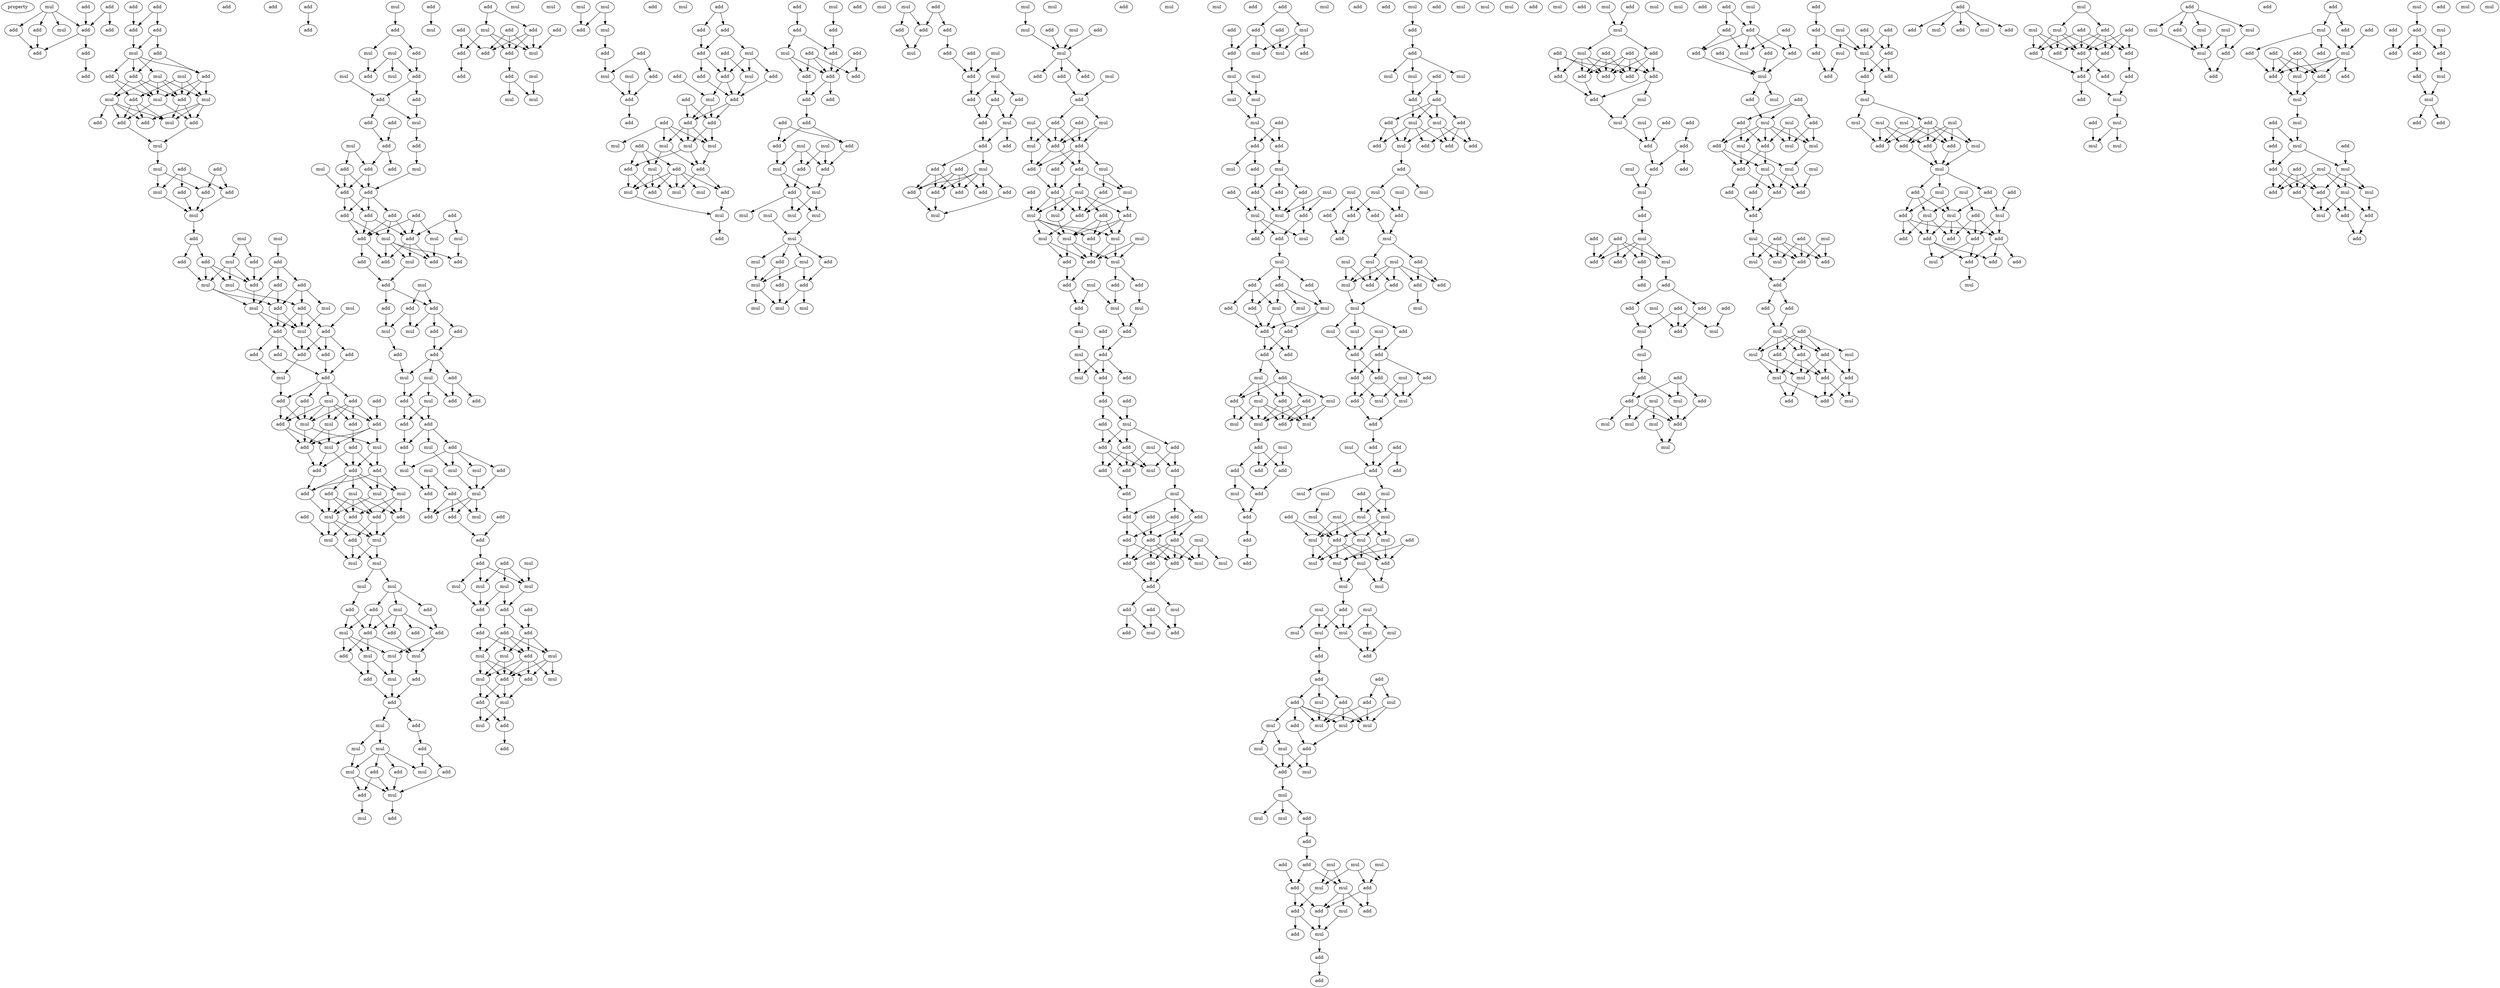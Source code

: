 digraph {
    node [fontcolor=black]
    property [mul=2,lf=1.8]
    0 [ label = mul ];
    1 [ label = add ];
    2 [ label = add ];
    3 [ label = add ];
    4 [ label = add ];
    5 [ label = add ];
    6 [ label = add ];
    7 [ label = mul ];
    8 [ label = add ];
    9 [ label = add ];
    10 [ label = add ];
    11 [ label = add ];
    12 [ label = add ];
    13 [ label = add ];
    14 [ label = add ];
    15 [ label = mul ];
    16 [ label = add ];
    17 [ label = mul ];
    18 [ label = add ];
    19 [ label = add ];
    20 [ label = mul ];
    21 [ label = add ];
    22 [ label = add ];
    23 [ label = mul ];
    24 [ label = add ];
    25 [ label = mul ];
    26 [ label = mul ];
    27 [ label = mul ];
    28 [ label = add ];
    29 [ label = add ];
    30 [ label = add ];
    31 [ label = add ];
    32 [ label = mul ];
    33 [ label = add ];
    34 [ label = add ];
    35 [ label = mul ];
    36 [ label = mul ];
    37 [ label = add ];
    38 [ label = add ];
    39 [ label = add ];
    40 [ label = mul ];
    41 [ label = mul ];
    42 [ label = add ];
    43 [ label = mul ];
    44 [ label = add ];
    45 [ label = mul ];
    46 [ label = add ];
    47 [ label = add ];
    48 [ label = add ];
    49 [ label = add ];
    50 [ label = add ];
    51 [ label = add ];
    52 [ label = mul ];
    53 [ label = mul ];
    54 [ label = add ];
    55 [ label = add ];
    56 [ label = mul ];
    57 [ label = mul ];
    58 [ label = mul ];
    59 [ label = mul ];
    60 [ label = add ];
    61 [ label = add ];
    62 [ label = add ];
    63 [ label = add ];
    64 [ label = add ];
    65 [ label = add ];
    66 [ label = add ];
    67 [ label = add ];
    68 [ label = mul ];
    69 [ label = add ];
    70 [ label = add ];
    71 [ label = add ];
    72 [ label = mul ];
    73 [ label = add ];
    74 [ label = add ];
    75 [ label = mul ];
    76 [ label = add ];
    77 [ label = mul ];
    78 [ label = add ];
    79 [ label = add ];
    80 [ label = add ];
    81 [ label = mul ];
    82 [ label = mul ];
    83 [ label = add ];
    84 [ label = add ];
    85 [ label = add ];
    86 [ label = mul ];
    87 [ label = mul ];
    88 [ label = mul ];
    89 [ label = add ];
    90 [ label = add ];
    91 [ label = add ];
    92 [ label = add ];
    93 [ label = add ];
    94 [ label = add ];
    95 [ label = mul ];
    96 [ label = add ];
    97 [ label = mul ];
    98 [ label = mul ];
    99 [ label = mul ];
    100 [ label = mul ];
    101 [ label = mul ];
    102 [ label = mul ];
    103 [ label = add ];
    104 [ label = add ];
    105 [ label = add ];
    106 [ label = mul ];
    107 [ label = add ];
    108 [ label = mul ];
    109 [ label = add ];
    110 [ label = add ];
    111 [ label = add ];
    112 [ label = mul ];
    113 [ label = mul ];
    114 [ label = mul ];
    115 [ label = add ];
    116 [ label = mul ];
    117 [ label = add ];
    118 [ label = add ];
    119 [ label = add ];
    120 [ label = add ];
    121 [ label = add ];
    122 [ label = mul ];
    123 [ label = add ];
    124 [ label = mul ];
    125 [ label = mul ];
    126 [ label = add ];
    127 [ label = add ];
    128 [ label = mul ];
    129 [ label = add ];
    130 [ label = mul ];
    131 [ label = mul ];
    132 [ label = add ];
    133 [ label = add ];
    134 [ label = mul ];
    135 [ label = add ];
    136 [ label = add ];
    137 [ label = add ];
    138 [ label = mul ];
    139 [ label = add ];
    140 [ label = mul ];
    141 [ label = add ];
    142 [ label = mul ];
    143 [ label = add ];
    144 [ label = mul ];
    145 [ label = mul ];
    146 [ label = add ];
    147 [ label = add ];
    148 [ label = add ];
    149 [ label = add ];
    150 [ label = mul ];
    151 [ label = add ];
    152 [ label = add ];
    153 [ label = mul ];
    154 [ label = add ];
    155 [ label = mul ];
    156 [ label = mul ];
    157 [ label = add ];
    158 [ label = add ];
    159 [ label = add ];
    160 [ label = add ];
    161 [ label = add ];
    162 [ label = add ];
    163 [ label = add ];
    164 [ label = add ];
    165 [ label = add ];
    166 [ label = add ];
    167 [ label = mul ];
    168 [ label = mul ];
    169 [ label = add ];
    170 [ label = mul ];
    171 [ label = add ];
    172 [ label = add ];
    173 [ label = add ];
    174 [ label = add ];
    175 [ label = add ];
    176 [ label = mul ];
    177 [ label = add ];
    178 [ label = mul ];
    179 [ label = add ];
    180 [ label = add ];
    181 [ label = add ];
    182 [ label = mul ];
    183 [ label = mul ];
    184 [ label = add ];
    185 [ label = add ];
    186 [ label = add ];
    187 [ label = add ];
    188 [ label = add ];
    189 [ label = mul ];
    190 [ label = mul ];
    191 [ label = add ];
    192 [ label = add ];
    193 [ label = mul ];
    194 [ label = add ];
    195 [ label = add ];
    196 [ label = add ];
    197 [ label = mul ];
    198 [ label = add ];
    199 [ label = add ];
    200 [ label = mul ];
    201 [ label = mul ];
    202 [ label = mul ];
    203 [ label = mul ];
    204 [ label = add ];
    205 [ label = add ];
    206 [ label = add ];
    207 [ label = mul ];
    208 [ label = add ];
    209 [ label = mul ];
    210 [ label = add ];
    211 [ label = add ];
    212 [ label = add ];
    213 [ label = add ];
    214 [ label = mul ];
    215 [ label = add ];
    216 [ label = mul ];
    217 [ label = mul ];
    218 [ label = mul ];
    219 [ label = mul ];
    220 [ label = add ];
    221 [ label = add ];
    222 [ label = add ];
    223 [ label = add ];
    224 [ label = add ];
    225 [ label = add ];
    226 [ label = add ];
    227 [ label = mul ];
    228 [ label = mul ];
    229 [ label = mul ];
    230 [ label = mul ];
    231 [ label = add ];
    232 [ label = mul ];
    233 [ label = add ];
    234 [ label = mul ];
    235 [ label = add ];
    236 [ label = add ];
    237 [ label = mul ];
    238 [ label = add ];
    239 [ label = add ];
    240 [ label = mul ];
    241 [ label = add ];
    242 [ label = add ];
    243 [ label = add ];
    244 [ label = add ];
    245 [ label = add ];
    246 [ label = mul ];
    247 [ label = add ];
    248 [ label = mul ];
    249 [ label = add ];
    250 [ label = add ];
    251 [ label = mul ];
    252 [ label = add ];
    253 [ label = mul ];
    254 [ label = add ];
    255 [ label = mul ];
    256 [ label = mul ];
    257 [ label = mul ];
    258 [ label = mul ];
    259 [ label = mul ];
    260 [ label = add ];
    261 [ label = mul ];
    262 [ label = add ];
    263 [ label = add ];
    264 [ label = add ];
    265 [ label = mul ];
    266 [ label = mul ];
    267 [ label = mul ];
    268 [ label = add ];
    269 [ label = add ];
    270 [ label = add ];
    271 [ label = add ];
    272 [ label = add ];
    273 [ label = add ];
    274 [ label = mul ];
    275 [ label = add ];
    276 [ label = add ];
    277 [ label = add ];
    278 [ label = add ];
    279 [ label = add ];
    280 [ label = mul ];
    281 [ label = add ];
    282 [ label = mul ];
    283 [ label = add ];
    284 [ label = add ];
    285 [ label = add ];
    286 [ label = add ];
    287 [ label = add ];
    288 [ label = add ];
    289 [ label = mul ];
    290 [ label = mul ];
    291 [ label = mul ];
    292 [ label = mul ];
    293 [ label = add ];
    294 [ label = add ];
    295 [ label = add ];
    296 [ label = mul ];
    297 [ label = mul ];
    298 [ label = add ];
    299 [ label = add ];
    300 [ label = mul ];
    301 [ label = mul ];
    302 [ label = mul ];
    303 [ label = mul ];
    304 [ label = add ];
    305 [ label = add ];
    306 [ label = add ];
    307 [ label = add ];
    308 [ label = add ];
    309 [ label = mul ];
    310 [ label = add ];
    311 [ label = add ];
    312 [ label = add ];
    313 [ label = add ];
    314 [ label = add ];
    315 [ label = add ];
    316 [ label = add ];
    317 [ label = add ];
    318 [ label = add ];
    319 [ label = add ];
    320 [ label = add ];
    321 [ label = add ];
    322 [ label = mul ];
    323 [ label = mul ];
    324 [ label = add ];
    325 [ label = mul ];
    326 [ label = add ];
    327 [ label = mul ];
    328 [ label = add ];
    329 [ label = mul ];
    330 [ label = mul ];
    331 [ label = mul ];
    332 [ label = mul ];
    333 [ label = mul ];
    334 [ label = mul ];
    335 [ label = add ];
    336 [ label = add ];
    337 [ label = mul ];
    338 [ label = add ];
    339 [ label = mul ];
    340 [ label = add ];
    341 [ label = mul ];
    342 [ label = mul ];
    343 [ label = mul ];
    344 [ label = mul ];
    345 [ label = mul ];
    346 [ label = add ];
    347 [ label = add ];
    348 [ label = add ];
    349 [ label = add ];
    350 [ label = mul ];
    351 [ label = add ];
    352 [ label = mul ];
    353 [ label = add ];
    354 [ label = add ];
    355 [ label = mul ];
    356 [ label = add ];
    357 [ label = add ];
    358 [ label = add ];
    359 [ label = add ];
    360 [ label = mul ];
    361 [ label = add ];
    362 [ label = add ];
    363 [ label = add ];
    364 [ label = add ];
    365 [ label = mul ];
    366 [ label = add ];
    367 [ label = add ];
    368 [ label = add ];
    369 [ label = add ];
    370 [ label = add ];
    371 [ label = mul ];
    372 [ label = mul ];
    373 [ label = add ];
    374 [ label = mul ];
    375 [ label = mul ];
    376 [ label = add ];
    377 [ label = mul ];
    378 [ label = mul ];
    379 [ label = add ];
    380 [ label = mul ];
    381 [ label = add ];
    382 [ label = add ];
    383 [ label = add ];
    384 [ label = add ];
    385 [ label = add ];
    386 [ label = mul ];
    387 [ label = add ];
    388 [ label = mul ];
    389 [ label = mul ];
    390 [ label = add ];
    391 [ label = mul ];
    392 [ label = add ];
    393 [ label = add ];
    394 [ label = mul ];
    395 [ label = add ];
    396 [ label = add ];
    397 [ label = add ];
    398 [ label = mul ];
    399 [ label = add ];
    400 [ label = mul ];
    401 [ label = add ];
    402 [ label = add ];
    403 [ label = add ];
    404 [ label = mul ];
    405 [ label = mul ];
    406 [ label = add ];
    407 [ label = mul ];
    408 [ label = add ];
    409 [ label = mul ];
    410 [ label = mul ];
    411 [ label = mul ];
    412 [ label = add ];
    413 [ label = add ];
    414 [ label = mul ];
    415 [ label = add ];
    416 [ label = mul ];
    417 [ label = add ];
    418 [ label = add ];
    419 [ label = mul ];
    420 [ label = mul ];
    421 [ label = mul ];
    422 [ label = add ];
    423 [ label = add ];
    424 [ label = add ];
    425 [ label = mul ];
    426 [ label = add ];
    427 [ label = mul ];
    428 [ label = add ];
    429 [ label = mul ];
    430 [ label = add ];
    431 [ label = add ];
    432 [ label = add ];
    433 [ label = add ];
    434 [ label = add ];
    435 [ label = mul ];
    436 [ label = add ];
    437 [ label = mul ];
    438 [ label = add ];
    439 [ label = add ];
    440 [ label = add ];
    441 [ label = add ];
    442 [ label = add ];
    443 [ label = mul ];
    444 [ label = add ];
    445 [ label = mul ];
    446 [ label = add ];
    447 [ label = add ];
    448 [ label = add ];
    449 [ label = add ];
    450 [ label = mul ];
    451 [ label = add ];
    452 [ label = add ];
    453 [ label = add ];
    454 [ label = add ];
    455 [ label = mul ];
    456 [ label = add ];
    457 [ label = mul ];
    458 [ label = add ];
    459 [ label = add ];
    460 [ label = mul ];
    461 [ label = add ];
    462 [ label = add ];
    463 [ label = mul ];
    464 [ label = add ];
    465 [ label = add ];
    466 [ label = add ];
    467 [ label = mul ];
    468 [ label = mul ];
    469 [ label = add ];
    470 [ label = add ];
    471 [ label = add ];
    472 [ label = mul ];
    473 [ label = add ];
    474 [ label = mul ];
    475 [ label = add ];
    476 [ label = mul ];
    477 [ label = mul ];
    478 [ label = mul ];
    479 [ label = mul ];
    480 [ label = add ];
    481 [ label = mul ];
    482 [ label = add ];
    483 [ label = add ];
    484 [ label = add ];
    485 [ label = mul ];
    486 [ label = mul ];
    487 [ label = add ];
    488 [ label = add ];
    489 [ label = add ];
    490 [ label = mul ];
    491 [ label = add ];
    492 [ label = add ];
    493 [ label = mul ];
    494 [ label = mul ];
    495 [ label = mul ];
    496 [ label = add ];
    497 [ label = add ];
    498 [ label = add ];
    499 [ label = mul ];
    500 [ label = add ];
    501 [ label = add ];
    502 [ label = add ];
    503 [ label = add ];
    504 [ label = mul ];
    505 [ label = add ];
    506 [ label = mul ];
    507 [ label = mul ];
    508 [ label = add ];
    509 [ label = add ];
    510 [ label = add ];
    511 [ label = add ];
    512 [ label = mul ];
    513 [ label = add ];
    514 [ label = mul ];
    515 [ label = add ];
    516 [ label = add ];
    517 [ label = add ];
    518 [ label = mul ];
    519 [ label = mul ];
    520 [ label = mul ];
    521 [ label = add ];
    522 [ label = mul ];
    523 [ label = mul ];
    524 [ label = add ];
    525 [ label = add ];
    526 [ label = add ];
    527 [ label = add ];
    528 [ label = add ];
    529 [ label = mul ];
    530 [ label = add ];
    531 [ label = add ];
    532 [ label = add ];
    533 [ label = mul ];
    534 [ label = add ];
    535 [ label = add ];
    536 [ label = add ];
    537 [ label = add ];
    538 [ label = mul ];
    539 [ label = mul ];
    540 [ label = mul ];
    541 [ label = add ];
    542 [ label = add ];
    543 [ label = add ];
    544 [ label = add ];
    545 [ label = mul ];
    546 [ label = mul ];
    547 [ label = add ];
    548 [ label = add ];
    549 [ label = add ];
    550 [ label = add ];
    551 [ label = mul ];
    552 [ label = add ];
    553 [ label = add ];
    554 [ label = mul ];
    555 [ label = mul ];
    556 [ label = mul ];
    557 [ label = mul ];
    558 [ label = add ];
    559 [ label = add ];
    560 [ label = add ];
    561 [ label = add ];
    562 [ label = add ];
    563 [ label = mul ];
    564 [ label = mul ];
    565 [ label = mul ];
    566 [ label = add ];
    567 [ label = mul ];
    568 [ label = add ];
    569 [ label = add ];
    570 [ label = add ];
    571 [ label = add ];
    572 [ label = mul ];
    573 [ label = mul ];
    574 [ label = mul ];
    575 [ label = mul ];
    576 [ label = mul ];
    577 [ label = add ];
    578 [ label = mul ];
    579 [ label = add ];
    580 [ label = add ];
    581 [ label = add ];
    582 [ label = mul ];
    583 [ label = add ];
    584 [ label = add ];
    585 [ label = mul ];
    586 [ label = add ];
    587 [ label = mul ];
    588 [ label = mul ];
    589 [ label = add ];
    590 [ label = add ];
    591 [ label = mul ];
    592 [ label = mul ];
    593 [ label = add ];
    594 [ label = add ];
    595 [ label = add ];
    596 [ label = add ];
    597 [ label = mul ];
    598 [ label = mul ];
    599 [ label = mul ];
    600 [ label = mul ];
    601 [ label = mul ];
    602 [ label = add ];
    603 [ label = mul ];
    604 [ label = mul ];
    605 [ label = mul ];
    606 [ label = add ];
    607 [ label = add ];
    608 [ label = mul ];
    609 [ label = mul ];
    610 [ label = mul ];
    611 [ label = add ];
    612 [ label = mul ];
    613 [ label = mul ];
    614 [ label = mul ];
    615 [ label = mul ];
    616 [ label = mul ];
    617 [ label = mul ];
    618 [ label = add ];
    619 [ label = mul ];
    620 [ label = mul ];
    621 [ label = mul ];
    622 [ label = mul ];
    623 [ label = mul ];
    624 [ label = add ];
    625 [ label = add ];
    626 [ label = add ];
    627 [ label = add ];
    628 [ label = mul ];
    629 [ label = add ];
    630 [ label = add ];
    631 [ label = add ];
    632 [ label = mul ];
    633 [ label = mul ];
    634 [ label = mul ];
    635 [ label = add ];
    636 [ label = mul ];
    637 [ label = mul ];
    638 [ label = mul ];
    639 [ label = mul ];
    640 [ label = add ];
    641 [ label = mul ];
    642 [ label = add ];
    643 [ label = mul ];
    644 [ label = mul ];
    645 [ label = mul ];
    646 [ label = add ];
    647 [ label = add ];
    648 [ label = mul ];
    649 [ label = mul ];
    650 [ label = add ];
    651 [ label = mul ];
    652 [ label = add ];
    653 [ label = add ];
    654 [ label = add ];
    655 [ label = mul ];
    656 [ label = mul ];
    657 [ label = add ];
    658 [ label = add ];
    659 [ label = add ];
    660 [ label = mul ];
    661 [ label = add ];
    662 [ label = mul ];
    663 [ label = add ];
    664 [ label = add ];
    665 [ label = mul ];
    666 [ label = add ];
    667 [ label = mul ];
    668 [ label = add ];
    669 [ label = mul ];
    670 [ label = add ];
    671 [ label = mul ];
    672 [ label = add ];
    673 [ label = add ];
    674 [ label = add ];
    675 [ label = add ];
    676 [ label = mul ];
    677 [ label = add ];
    678 [ label = add ];
    679 [ label = add ];
    680 [ label = add ];
    681 [ label = add ];
    682 [ label = mul ];
    683 [ label = add ];
    684 [ label = mul ];
    685 [ label = mul ];
    686 [ label = add ];
    687 [ label = mul ];
    688 [ label = add ];
    689 [ label = add ];
    690 [ label = add ];
    691 [ label = mul ];
    692 [ label = add ];
    693 [ label = add ];
    694 [ label = mul ];
    695 [ label = add ];
    696 [ label = add ];
    697 [ label = mul ];
    698 [ label = mul ];
    699 [ label = add ];
    700 [ label = add ];
    701 [ label = add ];
    702 [ label = add ];
    703 [ label = mul ];
    704 [ label = add ];
    705 [ label = add ];
    706 [ label = add ];
    707 [ label = add ];
    708 [ label = mul ];
    709 [ label = add ];
    710 [ label = add ];
    711 [ label = mul ];
    712 [ label = add ];
    713 [ label = mul ];
    714 [ label = mul ];
    715 [ label = add ];
    716 [ label = add ];
    717 [ label = add ];
    718 [ label = add ];
    719 [ label = mul ];
    720 [ label = mul ];
    721 [ label = mul ];
    722 [ label = mul ];
    723 [ label = add ];
    724 [ label = mul ];
    725 [ label = mul ];
    726 [ label = add ];
    727 [ label = mul ];
    728 [ label = add ];
    729 [ label = add ];
    730 [ label = add ];
    731 [ label = add ];
    732 [ label = add ];
    733 [ label = add ];
    734 [ label = add ];
    735 [ label = add ];
    736 [ label = mul ];
    737 [ label = mul ];
    738 [ label = add ];
    739 [ label = add ];
    740 [ label = mul ];
    741 [ label = add ];
    742 [ label = add ];
    743 [ label = mul ];
    744 [ label = mul ];
    745 [ label = add ];
    746 [ label = add ];
    747 [ label = mul ];
    748 [ label = mul ];
    749 [ label = mul ];
    750 [ label = mul ];
    751 [ label = add ];
    752 [ label = mul ];
    753 [ label = mul ];
    754 [ label = add ];
    755 [ label = add ];
    756 [ label = add ];
    757 [ label = add ];
    758 [ label = add ];
    759 [ label = mul ];
    760 [ label = add ];
    761 [ label = mul ];
    762 [ label = add ];
    763 [ label = add ];
    764 [ label = mul ];
    765 [ label = mul ];
    766 [ label = add ];
    767 [ label = add ];
    768 [ label = add ];
    769 [ label = add ];
    770 [ label = add ];
    771 [ label = mul ];
    772 [ label = add ];
    773 [ label = add ];
    774 [ label = add ];
    775 [ label = mul ];
    776 [ label = mul ];
    777 [ label = mul ];
    778 [ label = add ];
    779 [ label = add ];
    780 [ label = mul ];
    781 [ label = add ];
    782 [ label = mul ];
    783 [ label = add ];
    784 [ label = add ];
    785 [ label = add ];
    786 [ label = mul ];
    787 [ label = add ];
    788 [ label = add ];
    789 [ label = add ];
    790 [ label = add ];
    791 [ label = mul ];
    792 [ label = mul ];
    793 [ label = add ];
    794 [ label = add ];
    795 [ label = add ];
    796 [ label = mul ];
    797 [ label = mul ];
    798 [ label = mul ];
    799 [ label = mul ];
    800 [ label = mul ];
    801 [ label = add ];
    802 [ label = add ];
    803 [ label = add ];
    804 [ label = add ];
    805 [ label = add ];
    806 [ label = mul ];
    807 [ label = mul ];
    808 [ label = add ];
    809 [ label = mul ];
    810 [ label = add ];
    811 [ label = add ];
    812 [ label = mul ];
    813 [ label = mul ];
    814 [ label = add ];
    815 [ label = mul ];
    816 [ label = mul ];
    817 [ label = add ];
    818 [ label = add ];
    819 [ label = add ];
    820 [ label = add ];
    821 [ label = add ];
    822 [ label = add ];
    823 [ label = add ];
    824 [ label = add ];
    825 [ label = add ];
    826 [ label = mul ];
    827 [ label = mul ];
    828 [ label = add ];
    829 [ label = add ];
    830 [ label = mul ];
    831 [ label = add ];
    832 [ label = mul ];
    833 [ label = add ];
    834 [ label = mul ];
    835 [ label = add ];
    836 [ label = mul ];
    837 [ label = add ];
    838 [ label = mul ];
    839 [ label = add ];
    840 [ label = add ];
    841 [ label = add ];
    842 [ label = add ];
    843 [ label = add ];
    844 [ label = add ];
    845 [ label = add ];
    846 [ label = add ];
    847 [ label = add ];
    848 [ label = add ];
    849 [ label = mul ];
    850 [ label = add ];
    851 [ label = mul ];
    852 [ label = mul ];
    853 [ label = mul ];
    854 [ label = add ];
    855 [ label = mul ];
    856 [ label = mul ];
    857 [ label = add ];
    858 [ label = mul ];
    859 [ label = mul ];
    860 [ label = add ];
    861 [ label = mul ];
    862 [ label = add ];
    863 [ label = add ];
    864 [ label = add ];
    865 [ label = add ];
    866 [ label = add ];
    867 [ label = mul ];
    868 [ label = mul ];
    869 [ label = add ];
    870 [ label = add ];
    871 [ label = add ];
    872 [ label = add ];
    873 [ label = add ];
    874 [ label = add ];
    875 [ label = mul ];
    876 [ label = add ];
    877 [ label = mul ];
    878 [ label = mul ];
    879 [ label = add ];
    880 [ label = add ];
    881 [ label = add ];
    882 [ label = mul ];
    883 [ label = add ];
    884 [ label = add ];
    885 [ label = mul ];
    886 [ label = mul ];
    887 [ label = mul ];
    888 [ label = add ];
    889 [ label = add ];
    890 [ label = add ];
    891 [ label = mul ];
    892 [ label = add ];
    893 [ label = add ];
    894 [ label = mul ];
    895 [ label = add ];
    896 [ label = mul ];
    897 [ label = mul ];
    898 [ label = add ];
    899 [ label = add ];
    900 [ label = add ];
    901 [ label = add ];
    902 [ label = add ];
    903 [ label = add ];
    904 [ label = add ];
    905 [ label = mul ];
    906 [ label = mul ];
    907 [ label = mul ];
    908 [ label = mul ];
    909 [ label = add ];
    910 [ label = add ];
    0 -> 3 [ name = 0 ];
    0 -> 4 [ name = 1 ];
    0 -> 6 [ name = 2 ];
    0 -> 7 [ name = 3 ];
    1 -> 3 [ name = 4 ];
    2 -> 3 [ name = 5 ];
    2 -> 5 [ name = 6 ];
    3 -> 8 [ name = 7 ];
    3 -> 9 [ name = 8 ];
    4 -> 9 [ name = 9 ];
    6 -> 9 [ name = 10 ];
    8 -> 10 [ name = 11 ];
    11 -> 13 [ name = 12 ];
    11 -> 14 [ name = 13 ];
    12 -> 13 [ name = 14 ];
    13 -> 15 [ name = 15 ];
    14 -> 15 [ name = 16 ];
    14 -> 16 [ name = 17 ];
    15 -> 17 [ name = 18 ];
    15 -> 18 [ name = 19 ];
    15 -> 19 [ name = 20 ];
    15 -> 21 [ name = 21 ];
    16 -> 18 [ name = 22 ];
    16 -> 19 [ name = 23 ];
    17 -> 23 [ name = 24 ];
    17 -> 24 [ name = 25 ];
    17 -> 25 [ name = 26 ];
    17 -> 26 [ name = 27 ];
    18 -> 23 [ name = 28 ];
    18 -> 24 [ name = 29 ];
    18 -> 26 [ name = 30 ];
    19 -> 24 [ name = 31 ];
    19 -> 25 [ name = 32 ];
    19 -> 26 [ name = 33 ];
    20 -> 22 [ name = 34 ];
    20 -> 23 [ name = 35 ];
    20 -> 24 [ name = 36 ];
    21 -> 22 [ name = 37 ];
    21 -> 26 [ name = 38 ];
    22 -> 27 [ name = 39 ];
    22 -> 28 [ name = 40 ];
    22 -> 31 [ name = 41 ];
    23 -> 27 [ name = 42 ];
    23 -> 28 [ name = 43 ];
    23 -> 29 [ name = 44 ];
    24 -> 27 [ name = 45 ];
    24 -> 29 [ name = 46 ];
    25 -> 27 [ name = 47 ];
    25 -> 28 [ name = 48 ];
    25 -> 30 [ name = 49 ];
    25 -> 31 [ name = 50 ];
    26 -> 29 [ name = 51 ];
    26 -> 31 [ name = 52 ];
    29 -> 32 [ name = 53 ];
    31 -> 32 [ name = 54 ];
    32 -> 35 [ name = 55 ];
    33 -> 37 [ name = 56 ];
    33 -> 39 [ name = 57 ];
    34 -> 36 [ name = 58 ];
    34 -> 38 [ name = 59 ];
    34 -> 39 [ name = 60 ];
    35 -> 36 [ name = 61 ];
    35 -> 37 [ name = 62 ];
    36 -> 40 [ name = 63 ];
    37 -> 40 [ name = 64 ];
    38 -> 40 [ name = 65 ];
    39 -> 40 [ name = 66 ];
    40 -> 42 [ name = 67 ];
    41 -> 48 [ name = 68 ];
    42 -> 46 [ name = 69 ];
    42 -> 47 [ name = 70 ];
    43 -> 44 [ name = 71 ];
    43 -> 45 [ name = 72 ];
    44 -> 51 [ name = 73 ];
    45 -> 51 [ name = 74 ];
    45 -> 52 [ name = 75 ];
    45 -> 53 [ name = 76 ];
    46 -> 51 [ name = 77 ];
    46 -> 52 [ name = 78 ];
    46 -> 53 [ name = 79 ];
    47 -> 52 [ name = 80 ];
    48 -> 49 [ name = 81 ];
    48 -> 50 [ name = 82 ];
    48 -> 51 [ name = 83 ];
    49 -> 54 [ name = 84 ];
    49 -> 55 [ name = 85 ];
    49 -> 58 [ name = 86 ];
    50 -> 54 [ name = 87 ];
    50 -> 56 [ name = 88 ];
    51 -> 56 [ name = 89 ];
    52 -> 54 [ name = 90 ];
    52 -> 56 [ name = 91 ];
    53 -> 55 [ name = 92 ];
    54 -> 59 [ name = 93 ];
    54 -> 61 [ name = 94 ];
    55 -> 59 [ name = 95 ];
    55 -> 60 [ name = 96 ];
    55 -> 61 [ name = 97 ];
    56 -> 59 [ name = 98 ];
    56 -> 61 [ name = 99 ];
    57 -> 60 [ name = 100 ];
    58 -> 59 [ name = 101 ];
    59 -> 62 [ name = 102 ];
    59 -> 66 [ name = 103 ];
    60 -> 62 [ name = 104 ];
    60 -> 65 [ name = 105 ];
    60 -> 66 [ name = 106 ];
    61 -> 62 [ name = 107 ];
    61 -> 63 [ name = 108 ];
    61 -> 64 [ name = 109 ];
    62 -> 68 [ name = 110 ];
    63 -> 67 [ name = 111 ];
    64 -> 68 [ name = 112 ];
    65 -> 67 [ name = 113 ];
    66 -> 67 [ name = 114 ];
    67 -> 69 [ name = 115 ];
    67 -> 70 [ name = 116 ];
    67 -> 72 [ name = 117 ];
    67 -> 73 [ name = 118 ];
    68 -> 73 [ name = 119 ];
    69 -> 74 [ name = 120 ];
    69 -> 75 [ name = 121 ];
    69 -> 77 [ name = 122 ];
    69 -> 78 [ name = 123 ];
    70 -> 75 [ name = 124 ];
    70 -> 76 [ name = 125 ];
    71 -> 78 [ name = 126 ];
    72 -> 74 [ name = 127 ];
    72 -> 75 [ name = 128 ];
    72 -> 76 [ name = 129 ];
    72 -> 77 [ name = 130 ];
    72 -> 78 [ name = 131 ];
    73 -> 75 [ name = 132 ];
    73 -> 76 [ name = 133 ];
    74 -> 79 [ name = 134 ];
    75 -> 80 [ name = 135 ];
    75 -> 81 [ name = 136 ];
    76 -> 80 [ name = 137 ];
    76 -> 82 [ name = 138 ];
    77 -> 80 [ name = 139 ];
    77 -> 82 [ name = 140 ];
    78 -> 80 [ name = 141 ];
    78 -> 81 [ name = 142 ];
    78 -> 82 [ name = 143 ];
    79 -> 83 [ name = 144 ];
    79 -> 84 [ name = 145 ];
    79 -> 85 [ name = 146 ];
    80 -> 85 [ name = 147 ];
    81 -> 83 [ name = 148 ];
    81 -> 84 [ name = 149 ];
    82 -> 83 [ name = 150 ];
    82 -> 85 [ name = 151 ];
    83 -> 86 [ name = 152 ];
    83 -> 87 [ name = 153 ];
    83 -> 88 [ name = 154 ];
    83 -> 89 [ name = 155 ];
    83 -> 90 [ name = 156 ];
    84 -> 86 [ name = 157 ];
    84 -> 87 [ name = 158 ];
    84 -> 90 [ name = 159 ];
    85 -> 90 [ name = 160 ];
    86 -> 91 [ name = 161 ];
    86 -> 92 [ name = 162 ];
    86 -> 94 [ name = 163 ];
    87 -> 91 [ name = 164 ];
    87 -> 95 [ name = 165 ];
    88 -> 91 [ name = 166 ];
    88 -> 92 [ name = 167 ];
    88 -> 94 [ name = 168 ];
    88 -> 95 [ name = 169 ];
    89 -> 92 [ name = 170 ];
    89 -> 94 [ name = 171 ];
    89 -> 95 [ name = 172 ];
    90 -> 95 [ name = 173 ];
    91 -> 98 [ name = 174 ];
    92 -> 96 [ name = 175 ];
    92 -> 98 [ name = 176 ];
    93 -> 97 [ name = 177 ];
    94 -> 97 [ name = 178 ];
    94 -> 98 [ name = 179 ];
    95 -> 96 [ name = 180 ];
    95 -> 97 [ name = 181 ];
    95 -> 98 [ name = 182 ];
    96 -> 99 [ name = 183 ];
    96 -> 100 [ name = 184 ];
    97 -> 99 [ name = 185 ];
    98 -> 99 [ name = 186 ];
    98 -> 100 [ name = 187 ];
    100 -> 101 [ name = 188 ];
    100 -> 102 [ name = 189 ];
    101 -> 103 [ name = 190 ];
    102 -> 104 [ name = 191 ];
    102 -> 105 [ name = 192 ];
    102 -> 106 [ name = 193 ];
    103 -> 108 [ name = 194 ];
    103 -> 110 [ name = 195 ];
    104 -> 107 [ name = 196 ];
    104 -> 108 [ name = 197 ];
    104 -> 110 [ name = 198 ];
    105 -> 109 [ name = 199 ];
    106 -> 107 [ name = 200 ];
    106 -> 109 [ name = 201 ];
    106 -> 110 [ name = 202 ];
    106 -> 111 [ name = 203 ];
    107 -> 113 [ name = 204 ];
    108 -> 112 [ name = 205 ];
    108 -> 114 [ name = 206 ];
    108 -> 115 [ name = 207 ];
    109 -> 113 [ name = 208 ];
    109 -> 114 [ name = 209 ];
    110 -> 112 [ name = 210 ];
    110 -> 113 [ name = 211 ];
    110 -> 115 [ name = 212 ];
    112 -> 116 [ name = 213 ];
    112 -> 117 [ name = 214 ];
    113 -> 118 [ name = 215 ];
    114 -> 116 [ name = 216 ];
    115 -> 117 [ name = 217 ];
    116 -> 120 [ name = 218 ];
    117 -> 120 [ name = 219 ];
    118 -> 120 [ name = 220 ];
    120 -> 121 [ name = 221 ];
    120 -> 122 [ name = 222 ];
    121 -> 123 [ name = 223 ];
    122 -> 124 [ name = 224 ];
    122 -> 125 [ name = 225 ];
    123 -> 128 [ name = 226 ];
    123 -> 129 [ name = 227 ];
    124 -> 126 [ name = 228 ];
    124 -> 127 [ name = 229 ];
    124 -> 128 [ name = 230 ];
    124 -> 130 [ name = 231 ];
    125 -> 130 [ name = 232 ];
    126 -> 131 [ name = 233 ];
    127 -> 131 [ name = 234 ];
    127 -> 132 [ name = 235 ];
    129 -> 131 [ name = 236 ];
    130 -> 131 [ name = 237 ];
    130 -> 132 [ name = 238 ];
    131 -> 133 [ name = 239 ];
    132 -> 134 [ name = 240 ];
    136 -> 137 [ name = 241 ];
    138 -> 139 [ name = 242 ];
    139 -> 140 [ name = 243 ];
    139 -> 141 [ name = 244 ];
    140 -> 146 [ name = 245 ];
    141 -> 143 [ name = 246 ];
    142 -> 143 [ name = 247 ];
    142 -> 145 [ name = 248 ];
    142 -> 146 [ name = 249 ];
    143 -> 147 [ name = 250 ];
    143 -> 148 [ name = 251 ];
    144 -> 148 [ name = 252 ];
    147 -> 150 [ name = 253 ];
    148 -> 150 [ name = 254 ];
    148 -> 151 [ name = 255 ];
    149 -> 152 [ name = 256 ];
    150 -> 154 [ name = 257 ];
    151 -> 152 [ name = 258 ];
    152 -> 158 [ name = 259 ];
    152 -> 159 [ name = 260 ];
    153 -> 157 [ name = 261 ];
    153 -> 159 [ name = 262 ];
    154 -> 156 [ name = 263 ];
    155 -> 161 [ name = 264 ];
    156 -> 160 [ name = 265 ];
    157 -> 160 [ name = 266 ];
    157 -> 161 [ name = 267 ];
    159 -> 160 [ name = 268 ];
    159 -> 161 [ name = 269 ];
    160 -> 162 [ name = 270 ];
    160 -> 164 [ name = 271 ];
    160 -> 166 [ name = 272 ];
    161 -> 162 [ name = 273 ];
    161 -> 164 [ name = 274 ];
    162 -> 169 [ name = 275 ];
    162 -> 171 [ name = 276 ];
    163 -> 168 [ name = 277 ];
    163 -> 171 [ name = 278 ];
    164 -> 169 [ name = 279 ];
    164 -> 170 [ name = 280 ];
    165 -> 167 [ name = 281 ];
    165 -> 169 [ name = 282 ];
    165 -> 171 [ name = 283 ];
    166 -> 169 [ name = 284 ];
    166 -> 170 [ name = 285 ];
    166 -> 171 [ name = 286 ];
    167 -> 175 [ name = 287 ];
    168 -> 173 [ name = 288 ];
    169 -> 172 [ name = 289 ];
    169 -> 174 [ name = 290 ];
    170 -> 173 [ name = 291 ];
    170 -> 174 [ name = 292 ];
    170 -> 175 [ name = 293 ];
    170 -> 176 [ name = 294 ];
    171 -> 174 [ name = 295 ];
    171 -> 175 [ name = 296 ];
    171 -> 176 [ name = 297 ];
    172 -> 177 [ name = 298 ];
    176 -> 177 [ name = 299 ];
    177 -> 179 [ name = 300 ];
    177 -> 181 [ name = 301 ];
    178 -> 180 [ name = 302 ];
    178 -> 181 [ name = 303 ];
    179 -> 183 [ name = 304 ];
    180 -> 182 [ name = 305 ];
    180 -> 183 [ name = 306 ];
    181 -> 182 [ name = 307 ];
    181 -> 184 [ name = 308 ];
    181 -> 185 [ name = 309 ];
    183 -> 186 [ name = 310 ];
    184 -> 187 [ name = 311 ];
    185 -> 187 [ name = 312 ];
    186 -> 189 [ name = 313 ];
    187 -> 188 [ name = 314 ];
    187 -> 189 [ name = 315 ];
    187 -> 190 [ name = 316 ];
    188 -> 192 [ name = 317 ];
    188 -> 194 [ name = 318 ];
    189 -> 191 [ name = 319 ];
    190 -> 191 [ name = 320 ];
    190 -> 192 [ name = 321 ];
    190 -> 193 [ name = 322 ];
    191 -> 195 [ name = 323 ];
    191 -> 196 [ name = 324 ];
    193 -> 195 [ name = 325 ];
    193 -> 196 [ name = 326 ];
    195 -> 199 [ name = 327 ];
    196 -> 197 [ name = 328 ];
    196 -> 198 [ name = 329 ];
    196 -> 199 [ name = 330 ];
    197 -> 200 [ name = 331 ];
    198 -> 200 [ name = 332 ];
    198 -> 202 [ name = 333 ];
    198 -> 203 [ name = 334 ];
    198 -> 204 [ name = 335 ];
    199 -> 203 [ name = 336 ];
    200 -> 207 [ name = 337 ];
    201 -> 205 [ name = 338 ];
    201 -> 206 [ name = 339 ];
    202 -> 207 [ name = 340 ];
    203 -> 205 [ name = 341 ];
    204 -> 207 [ name = 342 ];
    205 -> 208 [ name = 343 ];
    206 -> 208 [ name = 344 ];
    206 -> 209 [ name = 345 ];
    206 -> 210 [ name = 346 ];
    207 -> 208 [ name = 347 ];
    207 -> 209 [ name = 348 ];
    207 -> 210 [ name = 349 ];
    210 -> 212 [ name = 350 ];
    211 -> 212 [ name = 351 ];
    212 -> 213 [ name = 352 ];
    213 -> 216 [ name = 353 ];
    213 -> 218 [ name = 354 ];
    213 -> 219 [ name = 355 ];
    214 -> 219 [ name = 356 ];
    215 -> 217 [ name = 357 ];
    215 -> 218 [ name = 358 ];
    215 -> 219 [ name = 359 ];
    216 -> 220 [ name = 360 ];
    217 -> 220 [ name = 361 ];
    217 -> 222 [ name = 362 ];
    218 -> 220 [ name = 363 ];
    219 -> 222 [ name = 364 ];
    220 -> 225 [ name = 365 ];
    221 -> 224 [ name = 366 ];
    222 -> 223 [ name = 367 ];
    222 -> 224 [ name = 368 ];
    223 -> 226 [ name = 369 ];
    223 -> 227 [ name = 370 ];
    223 -> 228 [ name = 371 ];
    223 -> 229 [ name = 372 ];
    224 -> 226 [ name = 373 ];
    224 -> 227 [ name = 374 ];
    224 -> 229 [ name = 375 ];
    225 -> 226 [ name = 376 ];
    225 -> 228 [ name = 377 ];
    226 -> 230 [ name = 378 ];
    226 -> 231 [ name = 379 ];
    226 -> 232 [ name = 380 ];
    226 -> 233 [ name = 381 ];
    227 -> 230 [ name = 382 ];
    227 -> 233 [ name = 383 ];
    228 -> 230 [ name = 384 ];
    228 -> 231 [ name = 385 ];
    228 -> 233 [ name = 386 ];
    229 -> 231 [ name = 387 ];
    229 -> 232 [ name = 388 ];
    229 -> 233 [ name = 389 ];
    230 -> 234 [ name = 390 ];
    230 -> 235 [ name = 391 ];
    231 -> 234 [ name = 392 ];
    233 -> 234 [ name = 393 ];
    233 -> 235 [ name = 394 ];
    234 -> 236 [ name = 395 ];
    234 -> 237 [ name = 396 ];
    235 -> 236 [ name = 397 ];
    235 -> 237 [ name = 398 ];
    236 -> 239 [ name = 399 ];
    238 -> 240 [ name = 400 ];
    241 -> 244 [ name = 401 ];
    241 -> 246 [ name = 402 ];
    242 -> 248 [ name = 403 ];
    243 -> 247 [ name = 404 ];
    243 -> 250 [ name = 405 ];
    244 -> 247 [ name = 406 ];
    244 -> 248 [ name = 407 ];
    244 -> 249 [ name = 408 ];
    245 -> 247 [ name = 409 ];
    245 -> 248 [ name = 410 ];
    245 -> 249 [ name = 411 ];
    246 -> 248 [ name = 412 ];
    246 -> 249 [ name = 413 ];
    246 -> 250 [ name = 414 ];
    249 -> 252 [ name = 415 ];
    250 -> 254 [ name = 416 ];
    252 -> 255 [ name = 417 ];
    252 -> 256 [ name = 418 ];
    253 -> 256 [ name = 419 ];
    258 -> 262 [ name = 420 ];
    259 -> 261 [ name = 421 ];
    259 -> 262 [ name = 422 ];
    261 -> 263 [ name = 423 ];
    263 -> 265 [ name = 424 ];
    264 -> 265 [ name = 425 ];
    264 -> 268 [ name = 426 ];
    265 -> 269 [ name = 427 ];
    266 -> 269 [ name = 428 ];
    268 -> 269 [ name = 429 ];
    269 -> 270 [ name = 430 ];
    271 -> 272 [ name = 431 ];
    271 -> 273 [ name = 432 ];
    272 -> 275 [ name = 433 ];
    273 -> 274 [ name = 434 ];
    273 -> 275 [ name = 435 ];
    274 -> 277 [ name = 436 ];
    274 -> 279 [ name = 437 ];
    274 -> 280 [ name = 438 ];
    275 -> 277 [ name = 439 ];
    275 -> 281 [ name = 440 ];
    276 -> 277 [ name = 441 ];
    276 -> 280 [ name = 442 ];
    277 -> 282 [ name = 443 ];
    277 -> 284 [ name = 444 ];
    278 -> 282 [ name = 445 ];
    279 -> 284 [ name = 446 ];
    280 -> 284 [ name = 447 ];
    281 -> 284 [ name = 448 ];
    282 -> 285 [ name = 449 ];
    282 -> 286 [ name = 450 ];
    283 -> 285 [ name = 451 ];
    283 -> 286 [ name = 452 ];
    284 -> 285 [ name = 453 ];
    284 -> 286 [ name = 454 ];
    285 -> 290 [ name = 455 ];
    285 -> 291 [ name = 456 ];
    285 -> 292 [ name = 457 ];
    286 -> 290 [ name = 458 ];
    286 -> 292 [ name = 459 ];
    287 -> 289 [ name = 460 ];
    287 -> 290 [ name = 461 ];
    287 -> 291 [ name = 462 ];
    287 -> 292 [ name = 463 ];
    288 -> 293 [ name = 464 ];
    288 -> 295 [ name = 465 ];
    288 -> 296 [ name = 466 ];
    290 -> 294 [ name = 467 ];
    290 -> 295 [ name = 468 ];
    291 -> 294 [ name = 469 ];
    291 -> 296 [ name = 470 ];
    292 -> 294 [ name = 471 ];
    293 -> 297 [ name = 472 ];
    293 -> 298 [ name = 473 ];
    293 -> 299 [ name = 474 ];
    293 -> 300 [ name = 475 ];
    293 -> 301 [ name = 476 ];
    294 -> 297 [ name = 477 ];
    294 -> 298 [ name = 478 ];
    295 -> 299 [ name = 479 ];
    295 -> 300 [ name = 480 ];
    296 -> 297 [ name = 481 ];
    296 -> 299 [ name = 482 ];
    296 -> 300 [ name = 483 ];
    298 -> 302 [ name = 484 ];
    300 -> 302 [ name = 485 ];
    302 -> 304 [ name = 486 ];
    303 -> 307 [ name = 487 ];
    305 -> 308 [ name = 488 ];
    307 -> 311 [ name = 489 ];
    308 -> 309 [ name = 490 ];
    308 -> 311 [ name = 491 ];
    309 -> 314 [ name = 492 ];
    309 -> 315 [ name = 493 ];
    310 -> 313 [ name = 494 ];
    310 -> 314 [ name = 495 ];
    311 -> 314 [ name = 496 ];
    312 -> 313 [ name = 497 ];
    312 -> 314 [ name = 498 ];
    312 -> 315 [ name = 499 ];
    314 -> 316 [ name = 500 ];
    314 -> 317 [ name = 501 ];
    315 -> 316 [ name = 502 ];
    316 -> 318 [ name = 503 ];
    318 -> 320 [ name = 504 ];
    318 -> 321 [ name = 505 ];
    319 -> 320 [ name = 506 ];
    319 -> 321 [ name = 507 ];
    320 -> 326 [ name = 508 ];
    321 -> 325 [ name = 509 ];
    322 -> 324 [ name = 510 ];
    322 -> 325 [ name = 511 ];
    322 -> 326 [ name = 512 ];
    323 -> 324 [ name = 513 ];
    323 -> 326 [ name = 514 ];
    324 -> 328 [ name = 515 ];
    325 -> 327 [ name = 516 ];
    325 -> 328 [ name = 517 ];
    326 -> 327 [ name = 518 ];
    327 -> 329 [ name = 519 ];
    327 -> 332 [ name = 520 ];
    328 -> 329 [ name = 521 ];
    328 -> 331 [ name = 522 ];
    328 -> 332 [ name = 523 ];
    329 -> 333 [ name = 524 ];
    330 -> 333 [ name = 525 ];
    333 -> 334 [ name = 526 ];
    333 -> 335 [ name = 527 ];
    333 -> 336 [ name = 528 ];
    333 -> 337 [ name = 529 ];
    334 -> 339 [ name = 530 ];
    335 -> 338 [ name = 531 ];
    336 -> 339 [ name = 532 ];
    336 -> 340 [ name = 533 ];
    337 -> 338 [ name = 534 ];
    337 -> 339 [ name = 535 ];
    338 -> 342 [ name = 536 ];
    338 -> 344 [ name = 537 ];
    339 -> 341 [ name = 538 ];
    339 -> 344 [ name = 539 ];
    340 -> 344 [ name = 540 ];
    345 -> 348 [ name = 541 ];
    345 -> 349 [ name = 542 ];
    346 -> 347 [ name = 543 ];
    346 -> 349 [ name = 544 ];
    347 -> 351 [ name = 545 ];
    348 -> 352 [ name = 546 ];
    349 -> 352 [ name = 547 ];
    350 -> 354 [ name = 548 ];
    350 -> 355 [ name = 549 ];
    351 -> 354 [ name = 550 ];
    353 -> 354 [ name = 551 ];
    354 -> 357 [ name = 552 ];
    355 -> 356 [ name = 553 ];
    355 -> 357 [ name = 554 ];
    355 -> 358 [ name = 555 ];
    356 -> 360 [ name = 556 ];
    357 -> 359 [ name = 557 ];
    358 -> 359 [ name = 558 ];
    358 -> 360 [ name = 559 ];
    359 -> 361 [ name = 560 ];
    360 -> 361 [ name = 561 ];
    360 -> 362 [ name = 562 ];
    361 -> 364 [ name = 563 ];
    361 -> 365 [ name = 564 ];
    363 -> 366 [ name = 565 ];
    363 -> 367 [ name = 566 ];
    363 -> 368 [ name = 567 ];
    363 -> 369 [ name = 568 ];
    364 -> 366 [ name = 569 ];
    364 -> 367 [ name = 570 ];
    364 -> 369 [ name = 571 ];
    365 -> 366 [ name = 572 ];
    365 -> 367 [ name = 573 ];
    365 -> 368 [ name = 574 ];
    365 -> 369 [ name = 575 ];
    365 -> 370 [ name = 576 ];
    366 -> 371 [ name = 577 ];
    369 -> 371 [ name = 578 ];
    370 -> 371 [ name = 579 ];
    372 -> 374 [ name = 580 ];
    373 -> 378 [ name = 581 ];
    374 -> 378 [ name = 582 ];
    375 -> 378 [ name = 583 ];
    376 -> 378 [ name = 584 ];
    378 -> 379 [ name = 585 ];
    378 -> 381 [ name = 586 ];
    378 -> 383 [ name = 587 ];
    380 -> 384 [ name = 588 ];
    383 -> 384 [ name = 589 ];
    384 -> 385 [ name = 590 ];
    384 -> 386 [ name = 591 ];
    385 -> 390 [ name = 592 ];
    385 -> 391 [ name = 593 ];
    385 -> 392 [ name = 594 ];
    386 -> 390 [ name = 595 ];
    386 -> 392 [ name = 596 ];
    387 -> 390 [ name = 597 ];
    387 -> 392 [ name = 598 ];
    388 -> 391 [ name = 599 ];
    388 -> 392 [ name = 600 ];
    390 -> 393 [ name = 601 ];
    390 -> 394 [ name = 602 ];
    390 -> 395 [ name = 603 ];
    390 -> 396 [ name = 604 ];
    391 -> 395 [ name = 605 ];
    392 -> 395 [ name = 606 ];
    392 -> 396 [ name = 607 ];
    393 -> 401 [ name = 608 ];
    394 -> 398 [ name = 609 ];
    394 -> 399 [ name = 610 ];
    395 -> 401 [ name = 611 ];
    396 -> 398 [ name = 612 ];
    396 -> 400 [ name = 613 ];
    396 -> 401 [ name = 614 ];
    397 -> 404 [ name = 615 ];
    398 -> 403 [ name = 616 ];
    398 -> 406 [ name = 617 ];
    399 -> 406 [ name = 618 ];
    400 -> 402 [ name = 619 ];
    400 -> 403 [ name = 620 ];
    400 -> 404 [ name = 621 ];
    400 -> 405 [ name = 622 ];
    400 -> 406 [ name = 623 ];
    401 -> 404 [ name = 624 ];
    401 -> 405 [ name = 625 ];
    401 -> 406 [ name = 626 ];
    402 -> 407 [ name = 627 ];
    402 -> 408 [ name = 628 ];
    402 -> 410 [ name = 629 ];
    403 -> 407 [ name = 630 ];
    403 -> 408 [ name = 631 ];
    403 -> 410 [ name = 632 ];
    404 -> 407 [ name = 633 ];
    404 -> 408 [ name = 634 ];
    404 -> 410 [ name = 635 ];
    404 -> 411 [ name = 636 ];
    405 -> 410 [ name = 637 ];
    406 -> 411 [ name = 638 ];
    407 -> 413 [ name = 639 ];
    407 -> 414 [ name = 640 ];
    408 -> 413 [ name = 641 ];
    409 -> 413 [ name = 642 ];
    409 -> 414 [ name = 643 ];
    410 -> 412 [ name = 644 ];
    410 -> 413 [ name = 645 ];
    410 -> 414 [ name = 646 ];
    411 -> 412 [ name = 647 ];
    411 -> 413 [ name = 648 ];
    412 -> 415 [ name = 649 ];
    413 -> 415 [ name = 650 ];
    414 -> 417 [ name = 651 ];
    414 -> 418 [ name = 652 ];
    415 -> 422 [ name = 653 ];
    416 -> 419 [ name = 654 ];
    416 -> 422 [ name = 655 ];
    417 -> 421 [ name = 656 ];
    418 -> 419 [ name = 657 ];
    419 -> 423 [ name = 658 ];
    421 -> 423 [ name = 659 ];
    422 -> 425 [ name = 660 ];
    423 -> 426 [ name = 661 ];
    424 -> 426 [ name = 662 ];
    425 -> 427 [ name = 663 ];
    426 -> 428 [ name = 664 ];
    426 -> 429 [ name = 665 ];
    426 -> 430 [ name = 666 ];
    427 -> 429 [ name = 667 ];
    427 -> 430 [ name = 668 ];
    430 -> 432 [ name = 669 ];
    432 -> 434 [ name = 670 ];
    432 -> 435 [ name = 671 ];
    433 -> 435 [ name = 672 ];
    434 -> 436 [ name = 673 ];
    434 -> 439 [ name = 674 ];
    435 -> 436 [ name = 675 ];
    435 -> 438 [ name = 676 ];
    435 -> 439 [ name = 677 ];
    436 -> 441 [ name = 678 ];
    436 -> 442 [ name = 679 ];
    436 -> 443 [ name = 680 ];
    437 -> 440 [ name = 681 ];
    437 -> 442 [ name = 682 ];
    438 -> 440 [ name = 683 ];
    438 -> 443 [ name = 684 ];
    439 -> 441 [ name = 685 ];
    439 -> 442 [ name = 686 ];
    439 -> 443 [ name = 687 ];
    440 -> 445 [ name = 688 ];
    441 -> 444 [ name = 689 ];
    442 -> 444 [ name = 690 ];
    444 -> 449 [ name = 691 ];
    445 -> 446 [ name = 692 ];
    445 -> 447 [ name = 693 ];
    445 -> 449 [ name = 694 ];
    446 -> 451 [ name = 695 ];
    446 -> 452 [ name = 696 ];
    447 -> 452 [ name = 697 ];
    447 -> 453 [ name = 698 ];
    448 -> 453 [ name = 699 ];
    449 -> 451 [ name = 700 ];
    449 -> 453 [ name = 701 ];
    450 -> 455 [ name = 702 ];
    450 -> 457 [ name = 703 ];
    450 -> 458 [ name = 704 ];
    451 -> 456 [ name = 705 ];
    451 -> 458 [ name = 706 ];
    452 -> 454 [ name = 707 ];
    452 -> 455 [ name = 708 ];
    452 -> 456 [ name = 709 ];
    452 -> 458 [ name = 710 ];
    453 -> 454 [ name = 711 ];
    453 -> 455 [ name = 712 ];
    453 -> 456 [ name = 713 ];
    453 -> 458 [ name = 714 ];
    454 -> 459 [ name = 715 ];
    456 -> 459 [ name = 716 ];
    458 -> 459 [ name = 717 ];
    459 -> 460 [ name = 718 ];
    459 -> 462 [ name = 719 ];
    460 -> 465 [ name = 720 ];
    461 -> 463 [ name = 721 ];
    461 -> 465 [ name = 722 ];
    462 -> 463 [ name = 723 ];
    462 -> 464 [ name = 724 ];
    466 -> 468 [ name = 725 ];
    466 -> 469 [ name = 726 ];
    468 -> 472 [ name = 727 ];
    468 -> 474 [ name = 728 ];
    468 -> 475 [ name = 729 ];
    469 -> 472 [ name = 730 ];
    469 -> 473 [ name = 731 ];
    469 -> 474 [ name = 732 ];
    470 -> 474 [ name = 733 ];
    471 -> 473 [ name = 734 ];
    473 -> 476 [ name = 735 ];
    476 -> 478 [ name = 736 ];
    476 -> 479 [ name = 737 ];
    477 -> 479 [ name = 738 ];
    478 -> 481 [ name = 739 ];
    479 -> 481 [ name = 740 ];
    480 -> 482 [ name = 741 ];
    480 -> 483 [ name = 742 ];
    481 -> 482 [ name = 743 ];
    481 -> 483 [ name = 744 ];
    482 -> 485 [ name = 745 ];
    483 -> 484 [ name = 746 ];
    483 -> 486 [ name = 747 ];
    484 -> 491 [ name = 748 ];
    485 -> 488 [ name = 749 ];
    485 -> 489 [ name = 750 ];
    485 -> 491 [ name = 751 ];
    487 -> 493 [ name = 752 ];
    488 -> 492 [ name = 753 ];
    488 -> 494 [ name = 754 ];
    489 -> 494 [ name = 755 ];
    490 -> 492 [ name = 756 ];
    490 -> 494 [ name = 757 ];
    491 -> 493 [ name = 758 ];
    491 -> 494 [ name = 759 ];
    492 -> 495 [ name = 760 ];
    492 -> 497 [ name = 761 ];
    493 -> 495 [ name = 762 ];
    493 -> 496 [ name = 763 ];
    493 -> 497 [ name = 764 ];
    494 -> 496 [ name = 765 ];
    497 -> 499 [ name = 766 ];
    499 -> 500 [ name = 767 ];
    499 -> 501 [ name = 768 ];
    499 -> 502 [ name = 769 ];
    500 -> 503 [ name = 770 ];
    500 -> 504 [ name = 771 ];
    500 -> 505 [ name = 772 ];
    501 -> 507 [ name = 773 ];
    502 -> 504 [ name = 774 ];
    502 -> 505 [ name = 775 ];
    502 -> 506 [ name = 776 ];
    502 -> 507 [ name = 777 ];
    503 -> 508 [ name = 778 ];
    504 -> 508 [ name = 779 ];
    504 -> 509 [ name = 780 ];
    505 -> 508 [ name = 781 ];
    507 -> 508 [ name = 782 ];
    507 -> 509 [ name = 783 ];
    508 -> 510 [ name = 784 ];
    508 -> 511 [ name = 785 ];
    509 -> 510 [ name = 786 ];
    509 -> 511 [ name = 787 ];
    511 -> 512 [ name = 788 ];
    511 -> 513 [ name = 789 ];
    512 -> 514 [ name = 790 ];
    512 -> 516 [ name = 791 ];
    512 -> 517 [ name = 792 ];
    513 -> 515 [ name = 793 ];
    513 -> 516 [ name = 794 ];
    513 -> 517 [ name = 795 ];
    513 -> 518 [ name = 796 ];
    514 -> 519 [ name = 797 ];
    514 -> 520 [ name = 798 ];
    514 -> 521 [ name = 799 ];
    514 -> 522 [ name = 800 ];
    515 -> 520 [ name = 801 ];
    515 -> 521 [ name = 802 ];
    515 -> 522 [ name = 803 ];
    516 -> 519 [ name = 804 ];
    516 -> 522 [ name = 805 ];
    517 -> 520 [ name = 806 ];
    517 -> 521 [ name = 807 ];
    517 -> 522 [ name = 808 ];
    518 -> 520 [ name = 809 ];
    518 -> 521 [ name = 810 ];
    522 -> 524 [ name = 811 ];
    523 -> 526 [ name = 812 ];
    523 -> 528 [ name = 813 ];
    524 -> 525 [ name = 814 ];
    524 -> 526 [ name = 815 ];
    524 -> 528 [ name = 816 ];
    525 -> 529 [ name = 817 ];
    525 -> 530 [ name = 818 ];
    528 -> 530 [ name = 819 ];
    529 -> 531 [ name = 820 ];
    530 -> 531 [ name = 821 ];
    531 -> 532 [ name = 822 ];
    532 -> 534 [ name = 823 ];
    533 -> 536 [ name = 824 ];
    536 -> 537 [ name = 825 ];
    537 -> 538 [ name = 826 ];
    537 -> 539 [ name = 827 ];
    537 -> 540 [ name = 828 ];
    539 -> 542 [ name = 829 ];
    541 -> 542 [ name = 830 ];
    541 -> 543 [ name = 831 ];
    542 -> 545 [ name = 832 ];
    542 -> 546 [ name = 833 ];
    543 -> 544 [ name = 834 ];
    543 -> 545 [ name = 835 ];
    543 -> 546 [ name = 836 ];
    543 -> 547 [ name = 837 ];
    544 -> 549 [ name = 838 ];
    544 -> 551 [ name = 839 ];
    545 -> 548 [ name = 840 ];
    545 -> 549 [ name = 841 ];
    545 -> 550 [ name = 842 ];
    545 -> 551 [ name = 843 ];
    546 -> 548 [ name = 844 ];
    546 -> 551 [ name = 845 ];
    546 -> 552 [ name = 846 ];
    547 -> 548 [ name = 847 ];
    547 -> 550 [ name = 848 ];
    547 -> 552 [ name = 849 ];
    551 -> 553 [ name = 850 ];
    553 -> 554 [ name = 851 ];
    553 -> 556 [ name = 852 ];
    554 -> 560 [ name = 853 ];
    554 -> 561 [ name = 854 ];
    555 -> 561 [ name = 855 ];
    557 -> 558 [ name = 856 ];
    557 -> 559 [ name = 857 ];
    557 -> 560 [ name = 858 ];
    558 -> 563 [ name = 859 ];
    559 -> 562 [ name = 860 ];
    560 -> 562 [ name = 861 ];
    561 -> 563 [ name = 862 ];
    563 -> 564 [ name = 863 ];
    563 -> 566 [ name = 864 ];
    564 -> 568 [ name = 865 ];
    564 -> 570 [ name = 866 ];
    564 -> 572 [ name = 867 ];
    565 -> 570 [ name = 868 ];
    565 -> 572 [ name = 869 ];
    566 -> 569 [ name = 870 ];
    566 -> 571 [ name = 871 ];
    567 -> 568 [ name = 872 ];
    567 -> 569 [ name = 873 ];
    567 -> 570 [ name = 874 ];
    567 -> 571 [ name = 875 ];
    567 -> 572 [ name = 876 ];
    568 -> 573 [ name = 877 ];
    569 -> 574 [ name = 878 ];
    572 -> 573 [ name = 879 ];
    573 -> 576 [ name = 880 ];
    573 -> 577 [ name = 881 ];
    573 -> 578 [ name = 882 ];
    575 -> 579 [ name = 883 ];
    575 -> 580 [ name = 884 ];
    576 -> 580 [ name = 885 ];
    577 -> 579 [ name = 886 ];
    578 -> 580 [ name = 887 ];
    579 -> 581 [ name = 888 ];
    579 -> 583 [ name = 889 ];
    579 -> 584 [ name = 890 ];
    580 -> 581 [ name = 891 ];
    580 -> 583 [ name = 892 ];
    581 -> 586 [ name = 893 ];
    581 -> 588 [ name = 894 ];
    583 -> 586 [ name = 895 ];
    583 -> 587 [ name = 896 ];
    584 -> 588 [ name = 897 ];
    585 -> 587 [ name = 898 ];
    585 -> 588 [ name = 899 ];
    586 -> 589 [ name = 900 ];
    588 -> 589 [ name = 901 ];
    589 -> 590 [ name = 902 ];
    590 -> 595 [ name = 903 ];
    592 -> 595 [ name = 904 ];
    593 -> 594 [ name = 905 ];
    593 -> 595 [ name = 906 ];
    595 -> 598 [ name = 907 ];
    595 -> 599 [ name = 908 ];
    596 -> 601 [ name = 909 ];
    596 -> 604 [ name = 910 ];
    597 -> 603 [ name = 911 ];
    599 -> 601 [ name = 912 ];
    599 -> 604 [ name = 913 ];
    600 -> 605 [ name = 914 ];
    600 -> 607 [ name = 915 ];
    600 -> 608 [ name = 916 ];
    601 -> 605 [ name = 917 ];
    601 -> 607 [ name = 918 ];
    601 -> 609 [ name = 919 ];
    602 -> 607 [ name = 920 ];
    602 -> 608 [ name = 921 ];
    603 -> 607 [ name = 922 ];
    604 -> 608 [ name = 923 ];
    604 -> 609 [ name = 924 ];
    605 -> 610 [ name = 925 ];
    605 -> 611 [ name = 926 ];
    605 -> 612 [ name = 927 ];
    606 -> 611 [ name = 928 ];
    606 -> 613 [ name = 929 ];
    607 -> 610 [ name = 930 ];
    607 -> 611 [ name = 931 ];
    607 -> 612 [ name = 932 ];
    607 -> 613 [ name = 933 ];
    608 -> 612 [ name = 934 ];
    608 -> 613 [ name = 935 ];
    609 -> 611 [ name = 936 ];
    609 -> 613 [ name = 937 ];
    610 -> 614 [ name = 938 ];
    610 -> 615 [ name = 939 ];
    611 -> 615 [ name = 940 ];
    613 -> 614 [ name = 941 ];
    614 -> 618 [ name = 942 ];
    616 -> 620 [ name = 943 ];
    616 -> 621 [ name = 944 ];
    616 -> 623 [ name = 945 ];
    617 -> 619 [ name = 946 ];
    617 -> 620 [ name = 947 ];
    617 -> 622 [ name = 948 ];
    618 -> 619 [ name = 949 ];
    618 -> 620 [ name = 950 ];
    619 -> 624 [ name = 951 ];
    620 -> 625 [ name = 952 ];
    621 -> 625 [ name = 953 ];
    623 -> 625 [ name = 954 ];
    624 -> 627 [ name = 955 ];
    626 -> 628 [ name = 956 ];
    626 -> 631 [ name = 957 ];
    627 -> 629 [ name = 958 ];
    627 -> 630 [ name = 959 ];
    627 -> 632 [ name = 960 ];
    628 -> 634 [ name = 961 ];
    628 -> 636 [ name = 962 ];
    629 -> 633 [ name = 963 ];
    629 -> 634 [ name = 964 ];
    629 -> 636 [ name = 965 ];
    630 -> 633 [ name = 966 ];
    630 -> 634 [ name = 967 ];
    630 -> 635 [ name = 968 ];
    630 -> 636 [ name = 969 ];
    630 -> 637 [ name = 970 ];
    631 -> 633 [ name = 971 ];
    631 -> 636 [ name = 972 ];
    632 -> 633 [ name = 973 ];
    634 -> 640 [ name = 974 ];
    635 -> 640 [ name = 975 ];
    637 -> 638 [ name = 976 ];
    637 -> 639 [ name = 977 ];
    638 -> 641 [ name = 978 ];
    638 -> 642 [ name = 979 ];
    639 -> 642 [ name = 980 ];
    640 -> 641 [ name = 981 ];
    640 -> 642 [ name = 982 ];
    642 -> 643 [ name = 983 ];
    643 -> 644 [ name = 984 ];
    643 -> 645 [ name = 985 ];
    643 -> 646 [ name = 986 ];
    646 -> 647 [ name = 987 ];
    647 -> 650 [ name = 988 ];
    648 -> 655 [ name = 989 ];
    648 -> 656 [ name = 990 ];
    649 -> 654 [ name = 991 ];
    649 -> 655 [ name = 992 ];
    650 -> 653 [ name = 993 ];
    650 -> 656 [ name = 994 ];
    651 -> 654 [ name = 995 ];
    652 -> 653 [ name = 996 ];
    653 -> 657 [ name = 997 ];
    653 -> 658 [ name = 998 ];
    654 -> 658 [ name = 999 ];
    654 -> 659 [ name = 1000 ];
    655 -> 657 [ name = 1001 ];
    656 -> 658 [ name = 1002 ];
    656 -> 659 [ name = 1003 ];
    656 -> 660 [ name = 1004 ];
    657 -> 661 [ name = 1005 ];
    657 -> 662 [ name = 1006 ];
    658 -> 662 [ name = 1007 ];
    660 -> 662 [ name = 1008 ];
    662 -> 663 [ name = 1009 ];
    663 -> 664 [ name = 1010 ];
    669 -> 671 [ name = 1011 ];
    670 -> 671 [ name = 1012 ];
    671 -> 674 [ name = 1013 ];
    671 -> 676 [ name = 1014 ];
    672 -> 677 [ name = 1015 ];
    672 -> 678 [ name = 1016 ];
    672 -> 680 [ name = 1017 ];
    673 -> 678 [ name = 1018 ];
    673 -> 679 [ name = 1019 ];
    673 -> 680 [ name = 1020 ];
    673 -> 681 [ name = 1021 ];
    674 -> 678 [ name = 1022 ];
    674 -> 680 [ name = 1023 ];
    674 -> 681 [ name = 1024 ];
    675 -> 678 [ name = 1025 ];
    675 -> 679 [ name = 1026 ];
    675 -> 680 [ name = 1027 ];
    676 -> 677 [ name = 1028 ];
    676 -> 678 [ name = 1029 ];
    676 -> 679 [ name = 1030 ];
    676 -> 681 [ name = 1031 ];
    677 -> 683 [ name = 1032 ];
    679 -> 683 [ name = 1033 ];
    681 -> 682 [ name = 1034 ];
    681 -> 683 [ name = 1035 ];
    682 -> 684 [ name = 1036 ];
    683 -> 684 [ name = 1037 ];
    684 -> 690 [ name = 1038 ];
    686 -> 689 [ name = 1039 ];
    687 -> 690 [ name = 1040 ];
    688 -> 690 [ name = 1041 ];
    689 -> 692 [ name = 1042 ];
    689 -> 693 [ name = 1043 ];
    690 -> 692 [ name = 1044 ];
    691 -> 694 [ name = 1045 ];
    692 -> 694 [ name = 1046 ];
    694 -> 695 [ name = 1047 ];
    695 -> 698 [ name = 1048 ];
    696 -> 700 [ name = 1049 ];
    696 -> 701 [ name = 1050 ];
    696 -> 702 [ name = 1051 ];
    696 -> 703 [ name = 1052 ];
    698 -> 700 [ name = 1053 ];
    698 -> 701 [ name = 1054 ];
    698 -> 702 [ name = 1055 ];
    698 -> 703 [ name = 1056 ];
    699 -> 701 [ name = 1057 ];
    702 -> 704 [ name = 1058 ];
    703 -> 705 [ name = 1059 ];
    705 -> 706 [ name = 1060 ];
    705 -> 707 [ name = 1061 ];
    706 -> 712 [ name = 1062 ];
    707 -> 713 [ name = 1063 ];
    708 -> 712 [ name = 1064 ];
    709 -> 711 [ name = 1065 ];
    709 -> 712 [ name = 1066 ];
    709 -> 713 [ name = 1067 ];
    710 -> 711 [ name = 1068 ];
    713 -> 714 [ name = 1069 ];
    714 -> 716 [ name = 1070 ];
    715 -> 717 [ name = 1071 ];
    715 -> 718 [ name = 1072 ];
    715 -> 720 [ name = 1073 ];
    716 -> 718 [ name = 1074 ];
    716 -> 720 [ name = 1075 ];
    717 -> 723 [ name = 1076 ];
    718 -> 722 [ name = 1077 ];
    718 -> 723 [ name = 1078 ];
    718 -> 724 [ name = 1079 ];
    719 -> 721 [ name = 1080 ];
    719 -> 722 [ name = 1081 ];
    719 -> 723 [ name = 1082 ];
    720 -> 723 [ name = 1083 ];
    721 -> 725 [ name = 1084 ];
    723 -> 725 [ name = 1085 ];
    727 -> 729 [ name = 1086 ];
    728 -> 729 [ name = 1087 ];
    728 -> 730 [ name = 1088 ];
    729 -> 732 [ name = 1089 ];
    729 -> 734 [ name = 1090 ];
    729 -> 735 [ name = 1091 ];
    729 -> 736 [ name = 1092 ];
    730 -> 734 [ name = 1093 ];
    730 -> 736 [ name = 1094 ];
    731 -> 732 [ name = 1095 ];
    731 -> 736 [ name = 1096 ];
    732 -> 737 [ name = 1097 ];
    733 -> 737 [ name = 1098 ];
    734 -> 737 [ name = 1099 ];
    735 -> 737 [ name = 1100 ];
    737 -> 739 [ name = 1101 ];
    737 -> 740 [ name = 1102 ];
    738 -> 741 [ name = 1103 ];
    738 -> 742 [ name = 1104 ];
    738 -> 744 [ name = 1105 ];
    739 -> 744 [ name = 1106 ];
    741 -> 748 [ name = 1107 ];
    741 -> 749 [ name = 1108 ];
    742 -> 745 [ name = 1109 ];
    742 -> 746 [ name = 1110 ];
    742 -> 747 [ name = 1111 ];
    743 -> 745 [ name = 1112 ];
    743 -> 748 [ name = 1113 ];
    743 -> 749 [ name = 1114 ];
    744 -> 745 [ name = 1115 ];
    744 -> 746 [ name = 1116 ];
    744 -> 747 [ name = 1117 ];
    744 -> 748 [ name = 1118 ];
    744 -> 749 [ name = 1119 ];
    745 -> 751 [ name = 1120 ];
    745 -> 752 [ name = 1121 ];
    746 -> 751 [ name = 1122 ];
    746 -> 752 [ name = 1123 ];
    747 -> 751 [ name = 1124 ];
    747 -> 753 [ name = 1125 ];
    748 -> 753 [ name = 1126 ];
    750 -> 755 [ name = 1127 ];
    751 -> 756 [ name = 1128 ];
    751 -> 757 [ name = 1129 ];
    752 -> 754 [ name = 1130 ];
    752 -> 755 [ name = 1131 ];
    752 -> 756 [ name = 1132 ];
    753 -> 755 [ name = 1133 ];
    753 -> 756 [ name = 1134 ];
    754 -> 758 [ name = 1135 ];
    756 -> 758 [ name = 1136 ];
    757 -> 758 [ name = 1137 ];
    758 -> 761 [ name = 1138 ];
    759 -> 763 [ name = 1139 ];
    759 -> 766 [ name = 1140 ];
    760 -> 763 [ name = 1141 ];
    760 -> 764 [ name = 1142 ];
    760 -> 766 [ name = 1143 ];
    761 -> 764 [ name = 1144 ];
    761 -> 765 [ name = 1145 ];
    761 -> 766 [ name = 1146 ];
    762 -> 763 [ name = 1147 ];
    762 -> 764 [ name = 1148 ];
    762 -> 765 [ name = 1149 ];
    762 -> 766 [ name = 1150 ];
    765 -> 767 [ name = 1151 ];
    766 -> 767 [ name = 1152 ];
    767 -> 768 [ name = 1153 ];
    767 -> 769 [ name = 1154 ];
    768 -> 771 [ name = 1155 ];
    769 -> 771 [ name = 1156 ];
    770 -> 772 [ name = 1157 ];
    770 -> 773 [ name = 1158 ];
    770 -> 774 [ name = 1159 ];
    770 -> 775 [ name = 1160 ];
    770 -> 776 [ name = 1161 ];
    771 -> 772 [ name = 1162 ];
    771 -> 773 [ name = 1163 ];
    771 -> 774 [ name = 1164 ];
    771 -> 775 [ name = 1165 ];
    772 -> 777 [ name = 1166 ];
    772 -> 778 [ name = 1167 ];
    772 -> 780 [ name = 1168 ];
    773 -> 777 [ name = 1169 ];
    773 -> 778 [ name = 1170 ];
    774 -> 778 [ name = 1171 ];
    774 -> 779 [ name = 1172 ];
    774 -> 780 [ name = 1173 ];
    775 -> 777 [ name = 1174 ];
    775 -> 780 [ name = 1175 ];
    776 -> 779 [ name = 1176 ];
    777 -> 781 [ name = 1177 ];
    777 -> 783 [ name = 1178 ];
    778 -> 781 [ name = 1179 ];
    778 -> 782 [ name = 1180 ];
    779 -> 781 [ name = 1181 ];
    779 -> 782 [ name = 1182 ];
    780 -> 783 [ name = 1183 ];
    784 -> 788 [ name = 1184 ];
    785 -> 789 [ name = 1185 ];
    785 -> 791 [ name = 1186 ];
    786 -> 791 [ name = 1187 ];
    786 -> 792 [ name = 1188 ];
    787 -> 789 [ name = 1189 ];
    787 -> 791 [ name = 1190 ];
    788 -> 790 [ name = 1191 ];
    788 -> 791 [ name = 1192 ];
    789 -> 794 [ name = 1193 ];
    789 -> 795 [ name = 1194 ];
    790 -> 793 [ name = 1195 ];
    791 -> 794 [ name = 1196 ];
    791 -> 795 [ name = 1197 ];
    792 -> 793 [ name = 1198 ];
    795 -> 796 [ name = 1199 ];
    796 -> 797 [ name = 1200 ];
    796 -> 801 [ name = 1201 ];
    797 -> 803 [ name = 1202 ];
    798 -> 802 [ name = 1203 ];
    798 -> 803 [ name = 1204 ];
    798 -> 805 [ name = 1205 ];
    799 -> 803 [ name = 1206 ];
    799 -> 804 [ name = 1207 ];
    800 -> 802 [ name = 1208 ];
    800 -> 804 [ name = 1209 ];
    800 -> 805 [ name = 1210 ];
    800 -> 806 [ name = 1211 ];
    801 -> 802 [ name = 1212 ];
    801 -> 803 [ name = 1213 ];
    801 -> 804 [ name = 1214 ];
    801 -> 805 [ name = 1215 ];
    801 -> 806 [ name = 1216 ];
    802 -> 807 [ name = 1217 ];
    804 -> 807 [ name = 1218 ];
    805 -> 807 [ name = 1219 ];
    806 -> 807 [ name = 1220 ];
    807 -> 808 [ name = 1221 ];
    807 -> 811 [ name = 1222 ];
    807 -> 812 [ name = 1223 ];
    808 -> 815 [ name = 1224 ];
    808 -> 816 [ name = 1225 ];
    809 -> 813 [ name = 1226 ];
    809 -> 814 [ name = 1227 ];
    810 -> 816 [ name = 1228 ];
    811 -> 813 [ name = 1229 ];
    811 -> 815 [ name = 1230 ];
    811 -> 817 [ name = 1231 ];
    812 -> 815 [ name = 1232 ];
    812 -> 817 [ name = 1233 ];
    813 -> 819 [ name = 1234 ];
    813 -> 820 [ name = 1235 ];
    813 -> 822 [ name = 1236 ];
    814 -> 818 [ name = 1237 ];
    814 -> 819 [ name = 1238 ];
    814 -> 821 [ name = 1239 ];
    815 -> 819 [ name = 1240 ];
    815 -> 820 [ name = 1241 ];
    815 -> 821 [ name = 1242 ];
    816 -> 818 [ name = 1243 ];
    816 -> 821 [ name = 1244 ];
    817 -> 818 [ name = 1245 ];
    817 -> 820 [ name = 1246 ];
    817 -> 822 [ name = 1247 ];
    818 -> 823 [ name = 1248 ];
    818 -> 824 [ name = 1249 ];
    818 -> 825 [ name = 1250 ];
    820 -> 823 [ name = 1251 ];
    820 -> 824 [ name = 1252 ];
    820 -> 826 [ name = 1253 ];
    821 -> 824 [ name = 1254 ];
    821 -> 826 [ name = 1255 ];
    824 -> 827 [ name = 1256 ];
    828 -> 829 [ name = 1257 ];
    828 -> 830 [ name = 1258 ];
    828 -> 831 [ name = 1259 ];
    828 -> 832 [ name = 1260 ];
    828 -> 833 [ name = 1261 ];
    834 -> 836 [ name = 1262 ];
    834 -> 839 [ name = 1263 ];
    835 -> 841 [ name = 1264 ];
    835 -> 842 [ name = 1265 ];
    835 -> 844 [ name = 1266 ];
    836 -> 840 [ name = 1267 ];
    836 -> 841 [ name = 1268 ];
    836 -> 842 [ name = 1269 ];
    836 -> 843 [ name = 1270 ];
    837 -> 841 [ name = 1271 ];
    837 -> 843 [ name = 1272 ];
    837 -> 844 [ name = 1273 ];
    838 -> 840 [ name = 1274 ];
    838 -> 841 [ name = 1275 ];
    838 -> 842 [ name = 1276 ];
    839 -> 840 [ name = 1277 ];
    839 -> 841 [ name = 1278 ];
    839 -> 843 [ name = 1279 ];
    839 -> 844 [ name = 1280 ];
    841 -> 845 [ name = 1281 ];
    841 -> 847 [ name = 1282 ];
    842 -> 847 [ name = 1283 ];
    843 -> 847 [ name = 1284 ];
    844 -> 846 [ name = 1285 ];
    846 -> 849 [ name = 1286 ];
    847 -> 848 [ name = 1287 ];
    847 -> 849 [ name = 1288 ];
    849 -> 851 [ name = 1289 ];
    850 -> 852 [ name = 1290 ];
    851 -> 852 [ name = 1291 ];
    851 -> 853 [ name = 1292 ];
    854 -> 855 [ name = 1293 ];
    854 -> 856 [ name = 1294 ];
    854 -> 857 [ name = 1295 ];
    854 -> 858 [ name = 1296 ];
    855 -> 861 [ name = 1297 ];
    856 -> 860 [ name = 1298 ];
    857 -> 861 [ name = 1299 ];
    858 -> 861 [ name = 1300 ];
    859 -> 860 [ name = 1301 ];
    859 -> 861 [ name = 1302 ];
    860 -> 863 [ name = 1303 ];
    861 -> 863 [ name = 1304 ];
    864 -> 865 [ name = 1305 ];
    864 -> 867 [ name = 1306 ];
    865 -> 868 [ name = 1307 ];
    866 -> 868 [ name = 1308 ];
    867 -> 868 [ name = 1309 ];
    867 -> 870 [ name = 1310 ];
    867 -> 871 [ name = 1311 ];
    868 -> 873 [ name = 1312 ];
    868 -> 874 [ name = 1313 ];
    868 -> 875 [ name = 1314 ];
    868 -> 876 [ name = 1315 ];
    869 -> 873 [ name = 1316 ];
    869 -> 874 [ name = 1317 ];
    869 -> 875 [ name = 1318 ];
    870 -> 874 [ name = 1319 ];
    872 -> 873 [ name = 1320 ];
    872 -> 874 [ name = 1321 ];
    872 -> 875 [ name = 1322 ];
    873 -> 877 [ name = 1323 ];
    874 -> 877 [ name = 1324 ];
    875 -> 877 [ name = 1325 ];
    877 -> 878 [ name = 1326 ];
    878 -> 882 [ name = 1327 ];
    879 -> 881 [ name = 1328 ];
    879 -> 882 [ name = 1329 ];
    880 -> 885 [ name = 1330 ];
    881 -> 884 [ name = 1331 ];
    882 -> 884 [ name = 1332 ];
    882 -> 885 [ name = 1333 ];
    883 -> 888 [ name = 1334 ];
    883 -> 889 [ name = 1335 ];
    883 -> 890 [ name = 1336 ];
    884 -> 888 [ name = 1337 ];
    884 -> 889 [ name = 1338 ];
    884 -> 890 [ name = 1339 ];
    885 -> 887 [ name = 1340 ];
    885 -> 890 [ name = 1341 ];
    885 -> 891 [ name = 1342 ];
    886 -> 887 [ name = 1343 ];
    886 -> 888 [ name = 1344 ];
    886 -> 889 [ name = 1345 ];
    886 -> 891 [ name = 1346 ];
    887 -> 893 [ name = 1347 ];
    889 -> 894 [ name = 1348 ];
    890 -> 892 [ name = 1349 ];
    890 -> 894 [ name = 1350 ];
    891 -> 892 [ name = 1351 ];
    891 -> 893 [ name = 1352 ];
    891 -> 894 [ name = 1353 ];
    892 -> 895 [ name = 1354 ];
    893 -> 895 [ name = 1355 ];
    896 -> 899 [ name = 1356 ];
    897 -> 903 [ name = 1357 ];
    899 -> 901 [ name = 1358 ];
    899 -> 902 [ name = 1359 ];
    899 -> 903 [ name = 1360 ];
    900 -> 901 [ name = 1361 ];
    902 -> 904 [ name = 1362 ];
    903 -> 906 [ name = 1363 ];
    904 -> 907 [ name = 1364 ];
    906 -> 907 [ name = 1365 ];
    907 -> 909 [ name = 1366 ];
    907 -> 910 [ name = 1367 ];
}
